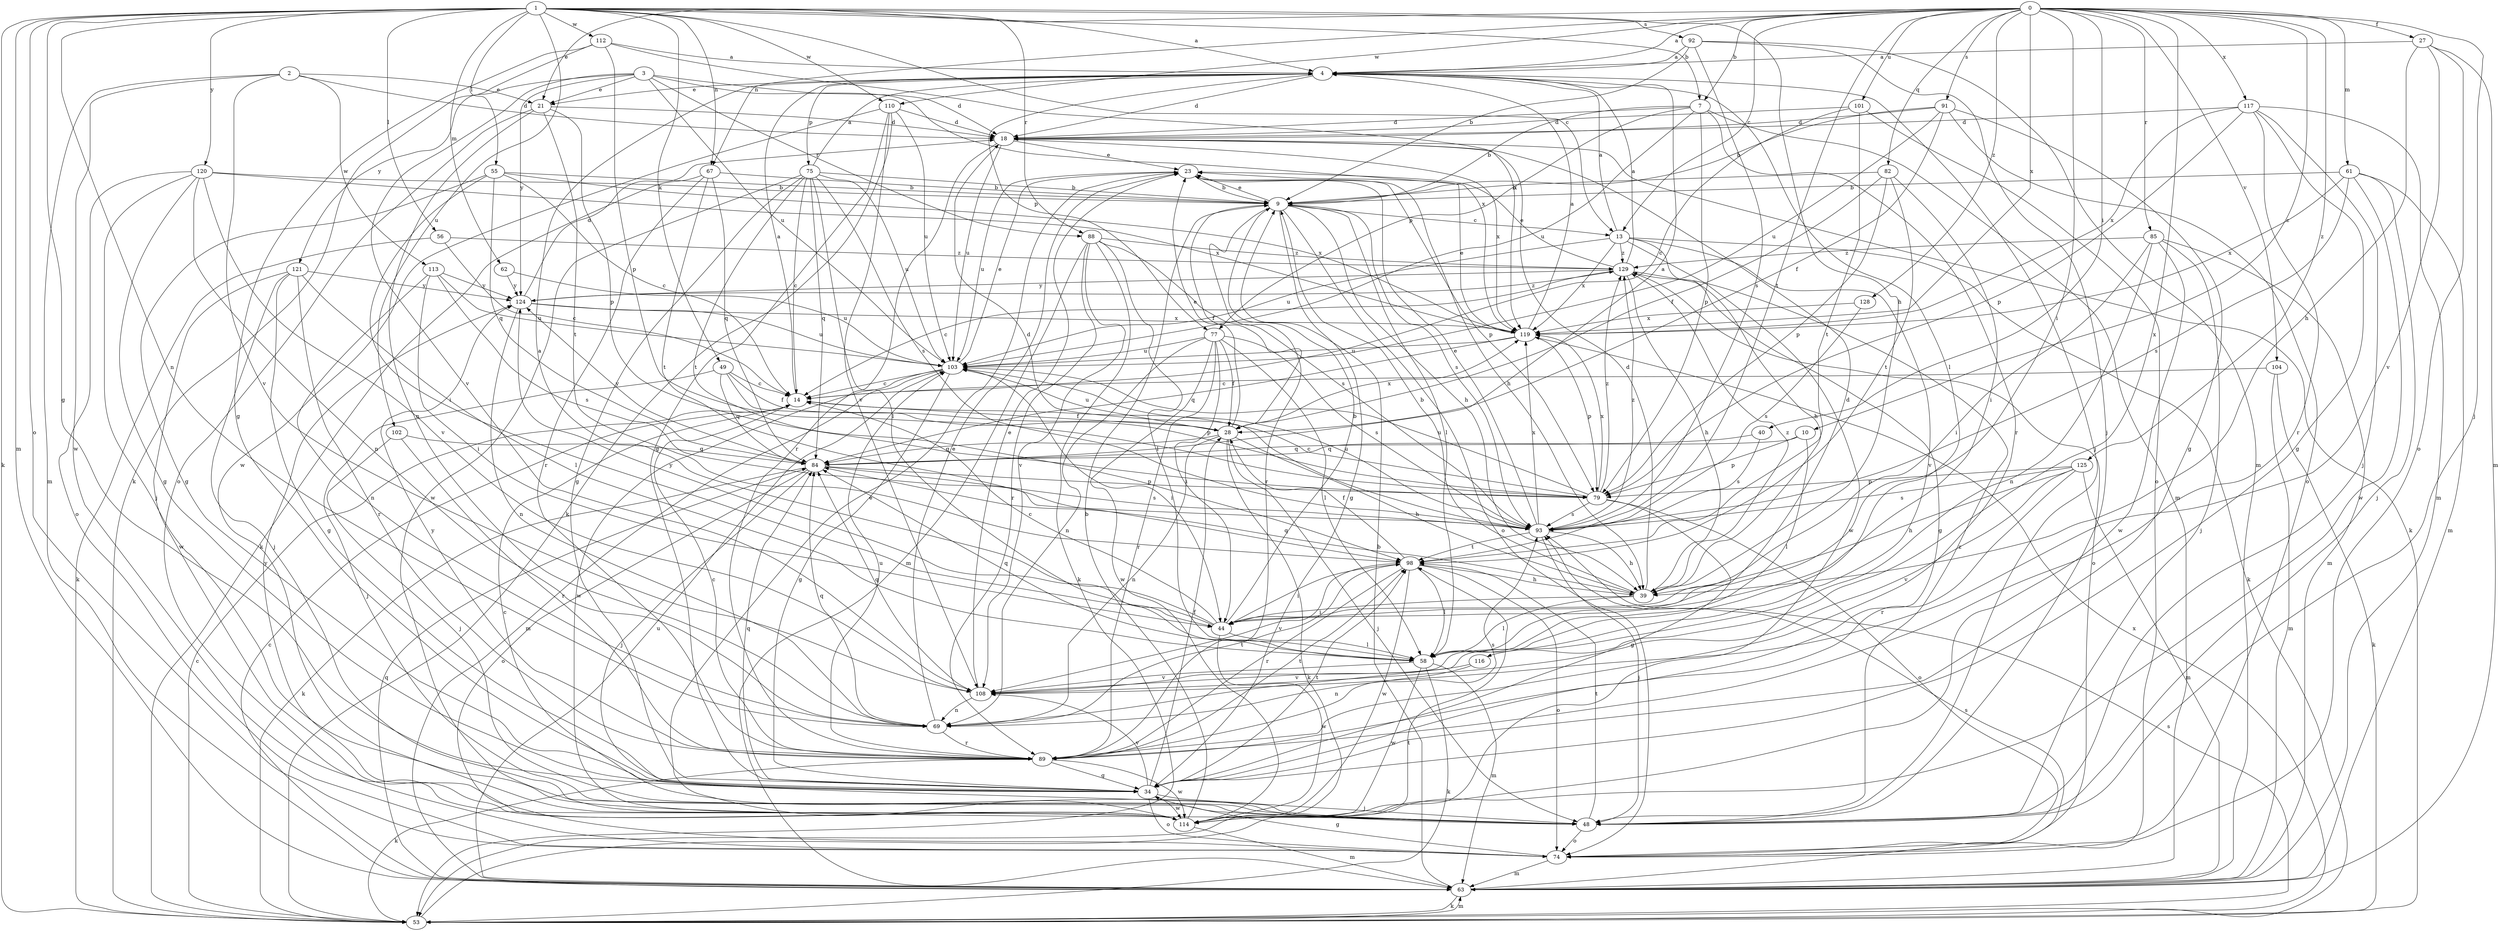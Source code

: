 strict digraph  {
0;
1;
2;
3;
4;
7;
9;
10;
13;
14;
18;
21;
23;
27;
28;
34;
39;
40;
44;
48;
49;
53;
55;
56;
58;
61;
62;
63;
67;
69;
74;
75;
77;
79;
82;
84;
85;
88;
89;
91;
92;
93;
98;
101;
102;
103;
104;
108;
110;
112;
113;
114;
116;
117;
119;
120;
121;
124;
125;
128;
129;
0 -> 4  [label=a];
0 -> 7  [label=b];
0 -> 10  [label=c];
0 -> 13  [label=c];
0 -> 21  [label=e];
0 -> 27  [label=f];
0 -> 40  [label=i];
0 -> 44  [label=i];
0 -> 48  [label=j];
0 -> 61  [label=m];
0 -> 67  [label=n];
0 -> 82  [label=q];
0 -> 85  [label=r];
0 -> 91  [label=s];
0 -> 98  [label=t];
0 -> 101  [label=u];
0 -> 104  [label=v];
0 -> 110  [label=w];
0 -> 116  [label=x];
0 -> 117  [label=x];
0 -> 119  [label=x];
0 -> 125  [label=z];
0 -> 128  [label=z];
1 -> 4  [label=a];
1 -> 7  [label=b];
1 -> 13  [label=c];
1 -> 34  [label=g];
1 -> 39  [label=h];
1 -> 49  [label=k];
1 -> 53  [label=k];
1 -> 55  [label=l];
1 -> 56  [label=l];
1 -> 62  [label=m];
1 -> 63  [label=m];
1 -> 67  [label=n];
1 -> 69  [label=n];
1 -> 74  [label=o];
1 -> 88  [label=r];
1 -> 92  [label=s];
1 -> 102  [label=u];
1 -> 110  [label=w];
1 -> 112  [label=w];
1 -> 120  [label=y];
2 -> 18  [label=d];
2 -> 21  [label=e];
2 -> 63  [label=m];
2 -> 108  [label=v];
2 -> 113  [label=w];
2 -> 114  [label=w];
3 -> 18  [label=d];
3 -> 21  [label=e];
3 -> 88  [label=r];
3 -> 103  [label=u];
3 -> 108  [label=v];
3 -> 119  [label=x];
3 -> 121  [label=y];
3 -> 124  [label=y];
4 -> 18  [label=d];
4 -> 21  [label=e];
4 -> 48  [label=j];
4 -> 58  [label=l];
4 -> 75  [label=p];
4 -> 77  [label=p];
7 -> 9  [label=b];
7 -> 18  [label=d];
7 -> 63  [label=m];
7 -> 77  [label=p];
7 -> 79  [label=p];
7 -> 89  [label=r];
7 -> 103  [label=u];
9 -> 13  [label=c];
9 -> 23  [label=e];
9 -> 28  [label=f];
9 -> 34  [label=g];
9 -> 39  [label=h];
9 -> 58  [label=l];
9 -> 74  [label=o];
9 -> 89  [label=r];
9 -> 93  [label=s];
10 -> 58  [label=l];
10 -> 79  [label=p];
10 -> 84  [label=q];
13 -> 4  [label=a];
13 -> 39  [label=h];
13 -> 53  [label=k];
13 -> 103  [label=u];
13 -> 108  [label=v];
13 -> 114  [label=w];
13 -> 119  [label=x];
13 -> 129  [label=z];
14 -> 4  [label=a];
14 -> 28  [label=f];
18 -> 23  [label=e];
18 -> 53  [label=k];
18 -> 89  [label=r];
18 -> 103  [label=u];
18 -> 119  [label=x];
21 -> 18  [label=d];
21 -> 69  [label=n];
21 -> 74  [label=o];
21 -> 79  [label=p];
21 -> 98  [label=t];
23 -> 9  [label=b];
23 -> 39  [label=h];
23 -> 79  [label=p];
23 -> 103  [label=u];
27 -> 4  [label=a];
27 -> 39  [label=h];
27 -> 63  [label=m];
27 -> 74  [label=o];
27 -> 108  [label=v];
28 -> 23  [label=e];
28 -> 39  [label=h];
28 -> 48  [label=j];
28 -> 53  [label=k];
28 -> 69  [label=n];
28 -> 84  [label=q];
28 -> 103  [label=u];
28 -> 119  [label=x];
34 -> 28  [label=f];
34 -> 48  [label=j];
34 -> 74  [label=o];
34 -> 84  [label=q];
34 -> 98  [label=t];
34 -> 108  [label=v];
34 -> 114  [label=w];
39 -> 9  [label=b];
39 -> 18  [label=d];
39 -> 44  [label=i];
39 -> 58  [label=l];
39 -> 84  [label=q];
39 -> 129  [label=z];
40 -> 84  [label=q];
40 -> 93  [label=s];
44 -> 4  [label=a];
44 -> 9  [label=b];
44 -> 14  [label=c];
44 -> 58  [label=l];
44 -> 114  [label=w];
44 -> 124  [label=y];
48 -> 14  [label=c];
48 -> 74  [label=o];
48 -> 98  [label=t];
48 -> 129  [label=z];
49 -> 14  [label=c];
49 -> 28  [label=f];
49 -> 48  [label=j];
49 -> 79  [label=p];
49 -> 84  [label=q];
53 -> 14  [label=c];
53 -> 63  [label=m];
53 -> 93  [label=s];
53 -> 98  [label=t];
53 -> 119  [label=x];
55 -> 9  [label=b];
55 -> 14  [label=c];
55 -> 34  [label=g];
55 -> 44  [label=i];
55 -> 84  [label=q];
55 -> 119  [label=x];
56 -> 14  [label=c];
56 -> 53  [label=k];
56 -> 129  [label=z];
58 -> 18  [label=d];
58 -> 53  [label=k];
58 -> 63  [label=m];
58 -> 84  [label=q];
58 -> 108  [label=v];
58 -> 114  [label=w];
61 -> 9  [label=b];
61 -> 48  [label=j];
61 -> 63  [label=m];
61 -> 93  [label=s];
61 -> 114  [label=w];
61 -> 119  [label=x];
62 -> 103  [label=u];
62 -> 124  [label=y];
63 -> 9  [label=b];
63 -> 14  [label=c];
63 -> 53  [label=k];
63 -> 84  [label=q];
63 -> 93  [label=s];
63 -> 103  [label=u];
67 -> 9  [label=b];
67 -> 53  [label=k];
67 -> 84  [label=q];
67 -> 89  [label=r];
67 -> 98  [label=t];
69 -> 23  [label=e];
69 -> 84  [label=q];
69 -> 89  [label=r];
69 -> 98  [label=t];
74 -> 34  [label=g];
74 -> 63  [label=m];
75 -> 4  [label=a];
75 -> 9  [label=b];
75 -> 14  [label=c];
75 -> 34  [label=g];
75 -> 58  [label=l];
75 -> 84  [label=q];
75 -> 93  [label=s];
75 -> 98  [label=t];
75 -> 103  [label=u];
75 -> 114  [label=w];
77 -> 28  [label=f];
77 -> 44  [label=i];
77 -> 58  [label=l];
77 -> 69  [label=n];
77 -> 89  [label=r];
77 -> 93  [label=s];
77 -> 103  [label=u];
77 -> 114  [label=w];
79 -> 14  [label=c];
79 -> 34  [label=g];
79 -> 74  [label=o];
79 -> 93  [label=s];
79 -> 103  [label=u];
79 -> 119  [label=x];
79 -> 129  [label=z];
82 -> 9  [label=b];
82 -> 28  [label=f];
82 -> 44  [label=i];
82 -> 79  [label=p];
82 -> 98  [label=t];
84 -> 4  [label=a];
84 -> 48  [label=j];
84 -> 53  [label=k];
84 -> 74  [label=o];
84 -> 79  [label=p];
84 -> 93  [label=s];
84 -> 124  [label=y];
85 -> 44  [label=i];
85 -> 48  [label=j];
85 -> 63  [label=m];
85 -> 69  [label=n];
85 -> 114  [label=w];
85 -> 129  [label=z];
88 -> 53  [label=k];
88 -> 58  [label=l];
88 -> 63  [label=m];
88 -> 89  [label=r];
88 -> 93  [label=s];
88 -> 108  [label=v];
88 -> 129  [label=z];
89 -> 14  [label=c];
89 -> 34  [label=g];
89 -> 53  [label=k];
89 -> 93  [label=s];
89 -> 98  [label=t];
89 -> 103  [label=u];
89 -> 114  [label=w];
89 -> 124  [label=y];
91 -> 9  [label=b];
91 -> 18  [label=d];
91 -> 28  [label=f];
91 -> 34  [label=g];
91 -> 74  [label=o];
91 -> 103  [label=u];
92 -> 4  [label=a];
92 -> 9  [label=b];
92 -> 48  [label=j];
92 -> 63  [label=m];
92 -> 93  [label=s];
93 -> 18  [label=d];
93 -> 23  [label=e];
93 -> 39  [label=h];
93 -> 48  [label=j];
93 -> 98  [label=t];
93 -> 103  [label=u];
93 -> 119  [label=x];
93 -> 129  [label=z];
98 -> 28  [label=f];
98 -> 39  [label=h];
98 -> 44  [label=i];
98 -> 58  [label=l];
98 -> 74  [label=o];
98 -> 89  [label=r];
98 -> 108  [label=v];
98 -> 114  [label=w];
101 -> 14  [label=c];
101 -> 18  [label=d];
101 -> 74  [label=o];
101 -> 98  [label=t];
102 -> 48  [label=j];
102 -> 84  [label=q];
102 -> 89  [label=r];
103 -> 14  [label=c];
103 -> 23  [label=e];
103 -> 34  [label=g];
103 -> 44  [label=i];
103 -> 63  [label=m];
103 -> 114  [label=w];
104 -> 14  [label=c];
104 -> 53  [label=k];
104 -> 63  [label=m];
108 -> 23  [label=e];
108 -> 69  [label=n];
108 -> 84  [label=q];
110 -> 18  [label=d];
110 -> 34  [label=g];
110 -> 53  [label=k];
110 -> 103  [label=u];
110 -> 108  [label=v];
110 -> 114  [label=w];
112 -> 4  [label=a];
112 -> 34  [label=g];
112 -> 53  [label=k];
112 -> 79  [label=p];
112 -> 119  [label=x];
113 -> 44  [label=i];
113 -> 69  [label=n];
113 -> 93  [label=s];
113 -> 103  [label=u];
113 -> 124  [label=y];
114 -> 9  [label=b];
114 -> 23  [label=e];
114 -> 63  [label=m];
114 -> 124  [label=y];
116 -> 69  [label=n];
116 -> 108  [label=v];
117 -> 18  [label=d];
117 -> 34  [label=g];
117 -> 48  [label=j];
117 -> 63  [label=m];
117 -> 79  [label=p];
117 -> 89  [label=r];
117 -> 119  [label=x];
119 -> 4  [label=a];
119 -> 23  [label=e];
119 -> 79  [label=p];
119 -> 84  [label=q];
119 -> 103  [label=u];
120 -> 9  [label=b];
120 -> 34  [label=g];
120 -> 48  [label=j];
120 -> 69  [label=n];
120 -> 74  [label=o];
120 -> 108  [label=v];
120 -> 119  [label=x];
121 -> 34  [label=g];
121 -> 48  [label=j];
121 -> 58  [label=l];
121 -> 89  [label=r];
121 -> 114  [label=w];
121 -> 124  [label=y];
124 -> 18  [label=d];
124 -> 69  [label=n];
124 -> 103  [label=u];
124 -> 119  [label=x];
124 -> 129  [label=z];
125 -> 39  [label=h];
125 -> 63  [label=m];
125 -> 79  [label=p];
125 -> 89  [label=r];
125 -> 93  [label=s];
125 -> 108  [label=v];
128 -> 93  [label=s];
128 -> 119  [label=x];
129 -> 4  [label=a];
129 -> 14  [label=c];
129 -> 23  [label=e];
129 -> 34  [label=g];
129 -> 39  [label=h];
129 -> 74  [label=o];
129 -> 124  [label=y];
}
